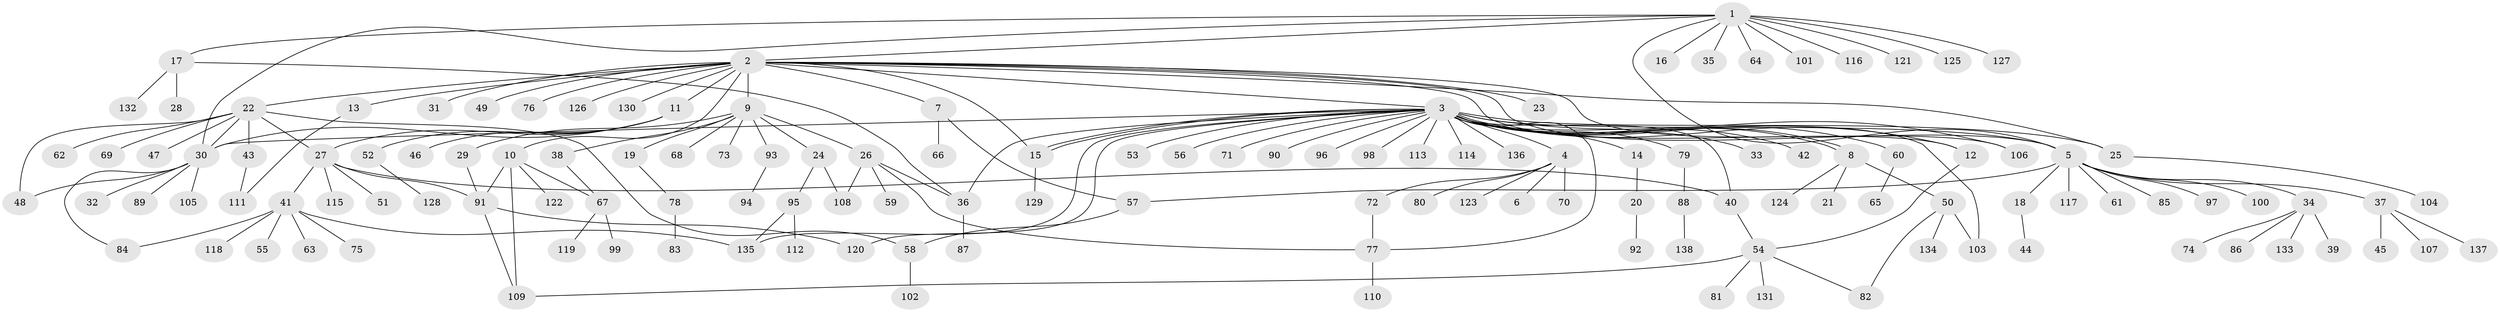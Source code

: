 // Generated by graph-tools (version 1.1) at 2025/47/03/09/25 04:47:26]
// undirected, 138 vertices, 171 edges
graph export_dot {
graph [start="1"]
  node [color=gray90,style=filled];
  1;
  2;
  3;
  4;
  5;
  6;
  7;
  8;
  9;
  10;
  11;
  12;
  13;
  14;
  15;
  16;
  17;
  18;
  19;
  20;
  21;
  22;
  23;
  24;
  25;
  26;
  27;
  28;
  29;
  30;
  31;
  32;
  33;
  34;
  35;
  36;
  37;
  38;
  39;
  40;
  41;
  42;
  43;
  44;
  45;
  46;
  47;
  48;
  49;
  50;
  51;
  52;
  53;
  54;
  55;
  56;
  57;
  58;
  59;
  60;
  61;
  62;
  63;
  64;
  65;
  66;
  67;
  68;
  69;
  70;
  71;
  72;
  73;
  74;
  75;
  76;
  77;
  78;
  79;
  80;
  81;
  82;
  83;
  84;
  85;
  86;
  87;
  88;
  89;
  90;
  91;
  92;
  93;
  94;
  95;
  96;
  97;
  98;
  99;
  100;
  101;
  102;
  103;
  104;
  105;
  106;
  107;
  108;
  109;
  110;
  111;
  112;
  113;
  114;
  115;
  116;
  117;
  118;
  119;
  120;
  121;
  122;
  123;
  124;
  125;
  126;
  127;
  128;
  129;
  130;
  131;
  132;
  133;
  134;
  135;
  136;
  137;
  138;
  1 -- 2;
  1 -- 5;
  1 -- 16;
  1 -- 17;
  1 -- 30;
  1 -- 35;
  1 -- 64;
  1 -- 101;
  1 -- 116;
  1 -- 121;
  1 -- 125;
  1 -- 127;
  2 -- 3;
  2 -- 5;
  2 -- 7;
  2 -- 9;
  2 -- 10;
  2 -- 11;
  2 -- 12;
  2 -- 13;
  2 -- 15;
  2 -- 22;
  2 -- 23;
  2 -- 25;
  2 -- 31;
  2 -- 49;
  2 -- 76;
  2 -- 106;
  2 -- 126;
  2 -- 130;
  3 -- 4;
  3 -- 5;
  3 -- 8;
  3 -- 8;
  3 -- 12;
  3 -- 14;
  3 -- 15;
  3 -- 15;
  3 -- 25;
  3 -- 30;
  3 -- 33;
  3 -- 36;
  3 -- 40;
  3 -- 42;
  3 -- 53;
  3 -- 56;
  3 -- 60;
  3 -- 71;
  3 -- 77;
  3 -- 79;
  3 -- 90;
  3 -- 96;
  3 -- 98;
  3 -- 103;
  3 -- 106;
  3 -- 113;
  3 -- 114;
  3 -- 120;
  3 -- 135;
  3 -- 136;
  4 -- 6;
  4 -- 70;
  4 -- 72;
  4 -- 80;
  4 -- 123;
  5 -- 18;
  5 -- 34;
  5 -- 37;
  5 -- 57;
  5 -- 61;
  5 -- 85;
  5 -- 97;
  5 -- 100;
  5 -- 117;
  7 -- 57;
  7 -- 66;
  8 -- 21;
  8 -- 50;
  8 -- 124;
  9 -- 19;
  9 -- 24;
  9 -- 26;
  9 -- 29;
  9 -- 38;
  9 -- 68;
  9 -- 73;
  9 -- 93;
  10 -- 67;
  10 -- 91;
  10 -- 109;
  10 -- 122;
  11 -- 27;
  11 -- 30;
  11 -- 46;
  11 -- 52;
  12 -- 54;
  13 -- 111;
  14 -- 20;
  15 -- 129;
  17 -- 28;
  17 -- 36;
  17 -- 132;
  18 -- 44;
  19 -- 78;
  20 -- 92;
  22 -- 27;
  22 -- 30;
  22 -- 43;
  22 -- 47;
  22 -- 48;
  22 -- 58;
  22 -- 62;
  22 -- 69;
  24 -- 95;
  24 -- 108;
  25 -- 104;
  26 -- 36;
  26 -- 59;
  26 -- 77;
  26 -- 108;
  27 -- 40;
  27 -- 41;
  27 -- 51;
  27 -- 91;
  27 -- 115;
  29 -- 91;
  30 -- 32;
  30 -- 48;
  30 -- 84;
  30 -- 89;
  30 -- 105;
  34 -- 39;
  34 -- 74;
  34 -- 86;
  34 -- 133;
  36 -- 87;
  37 -- 45;
  37 -- 107;
  37 -- 137;
  38 -- 67;
  40 -- 54;
  41 -- 55;
  41 -- 63;
  41 -- 75;
  41 -- 84;
  41 -- 118;
  41 -- 135;
  43 -- 111;
  50 -- 82;
  50 -- 103;
  50 -- 134;
  52 -- 128;
  54 -- 81;
  54 -- 82;
  54 -- 109;
  54 -- 131;
  57 -- 58;
  58 -- 102;
  60 -- 65;
  67 -- 99;
  67 -- 119;
  72 -- 77;
  77 -- 110;
  78 -- 83;
  79 -- 88;
  88 -- 138;
  91 -- 109;
  91 -- 120;
  93 -- 94;
  95 -- 112;
  95 -- 135;
}
